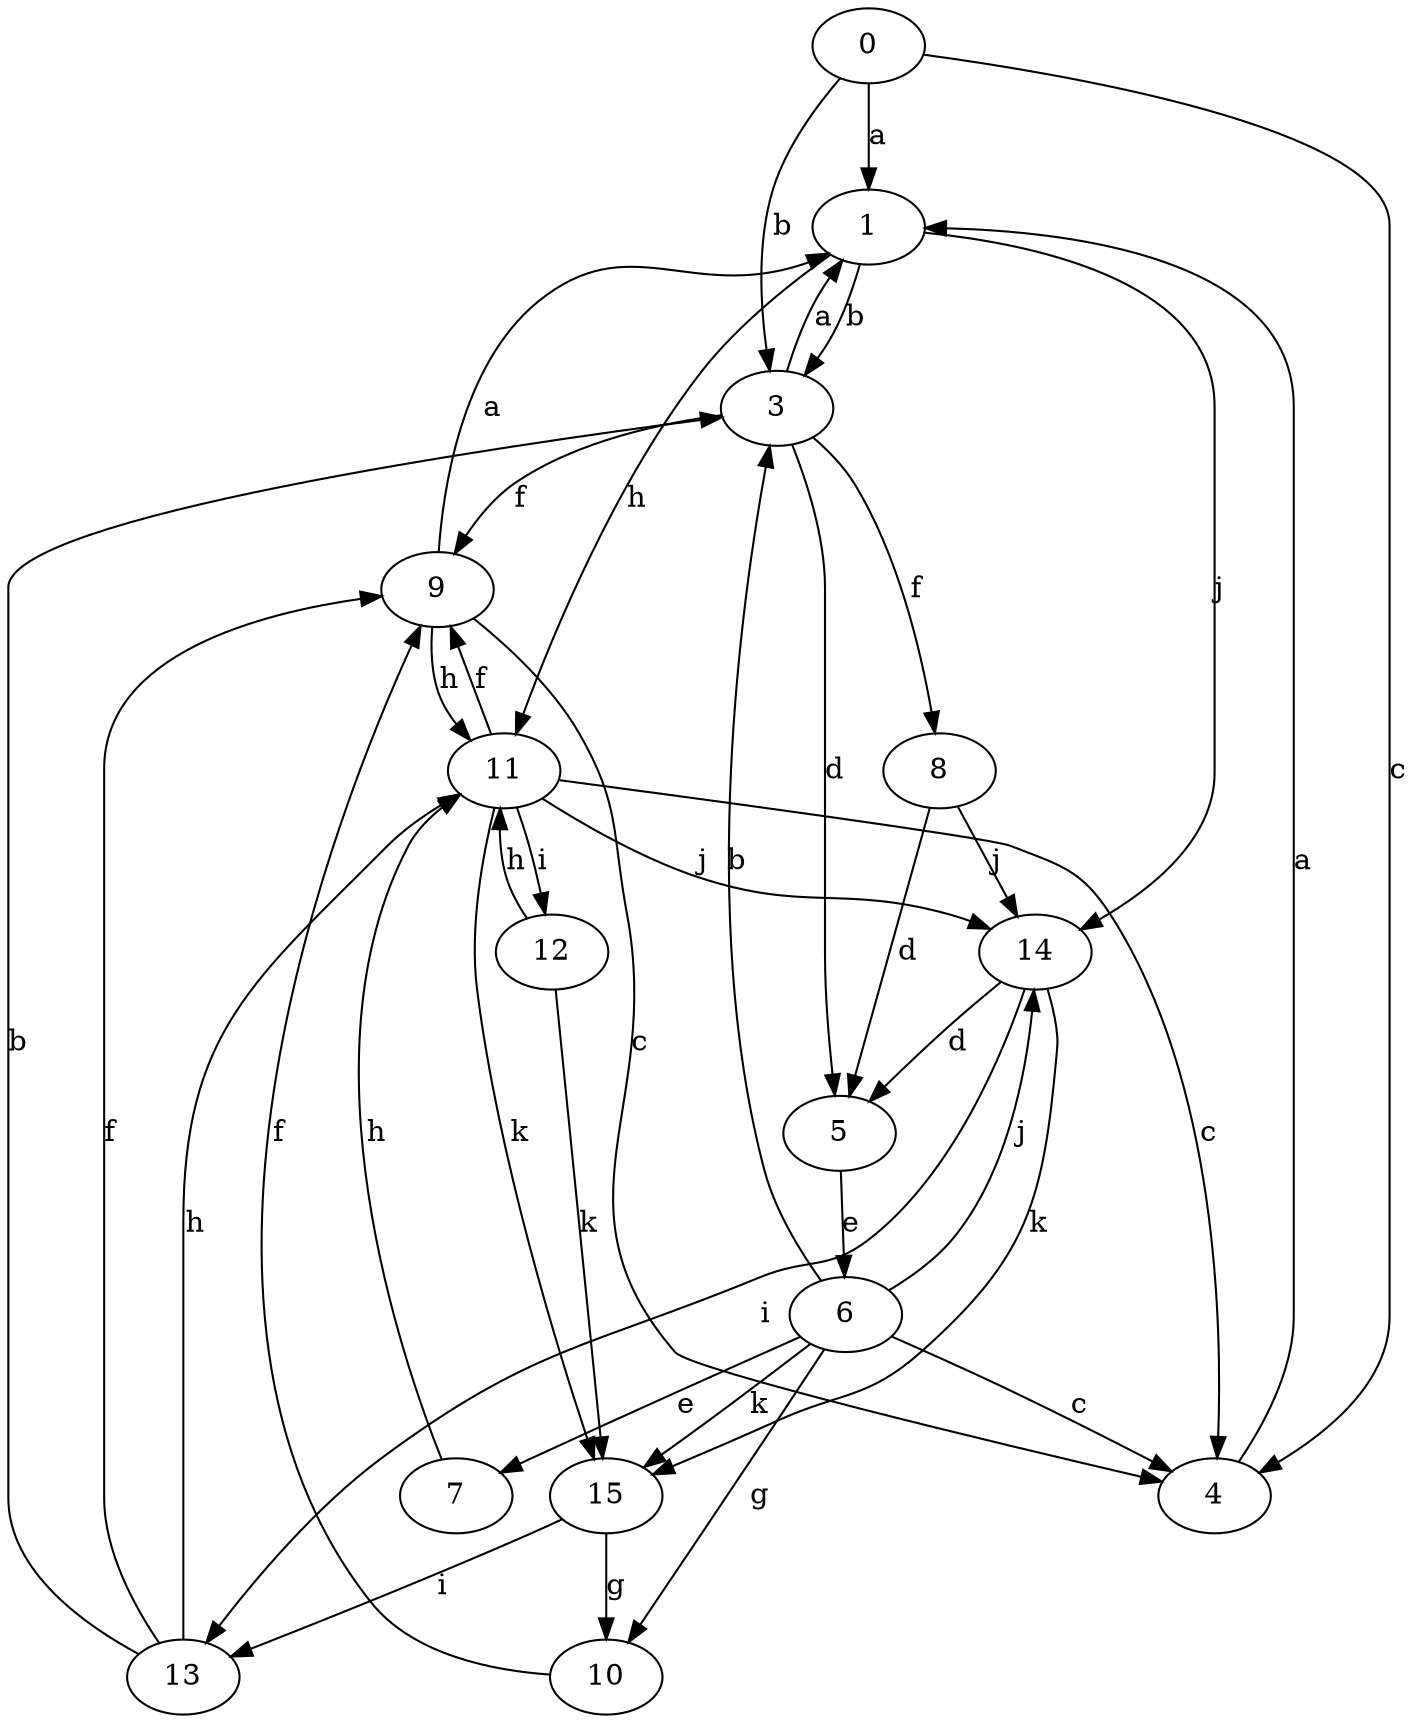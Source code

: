 strict digraph  {
1;
3;
4;
5;
6;
7;
8;
9;
10;
11;
12;
0;
13;
14;
15;
1 -> 3  [label=b];
1 -> 11  [label=h];
1 -> 14  [label=j];
3 -> 1  [label=a];
3 -> 5  [label=d];
3 -> 8  [label=f];
3 -> 9  [label=f];
4 -> 1  [label=a];
5 -> 6  [label=e];
6 -> 3  [label=b];
6 -> 4  [label=c];
6 -> 7  [label=e];
6 -> 10  [label=g];
6 -> 14  [label=j];
6 -> 15  [label=k];
7 -> 11  [label=h];
8 -> 5  [label=d];
8 -> 14  [label=j];
9 -> 1  [label=a];
9 -> 4  [label=c];
9 -> 11  [label=h];
10 -> 9  [label=f];
11 -> 4  [label=c];
11 -> 9  [label=f];
11 -> 12  [label=i];
11 -> 14  [label=j];
11 -> 15  [label=k];
12 -> 11  [label=h];
12 -> 15  [label=k];
0 -> 1  [label=a];
0 -> 3  [label=b];
0 -> 4  [label=c];
13 -> 3  [label=b];
13 -> 9  [label=f];
13 -> 11  [label=h];
14 -> 5  [label=d];
14 -> 13  [label=i];
14 -> 15  [label=k];
15 -> 10  [label=g];
15 -> 13  [label=i];
}
